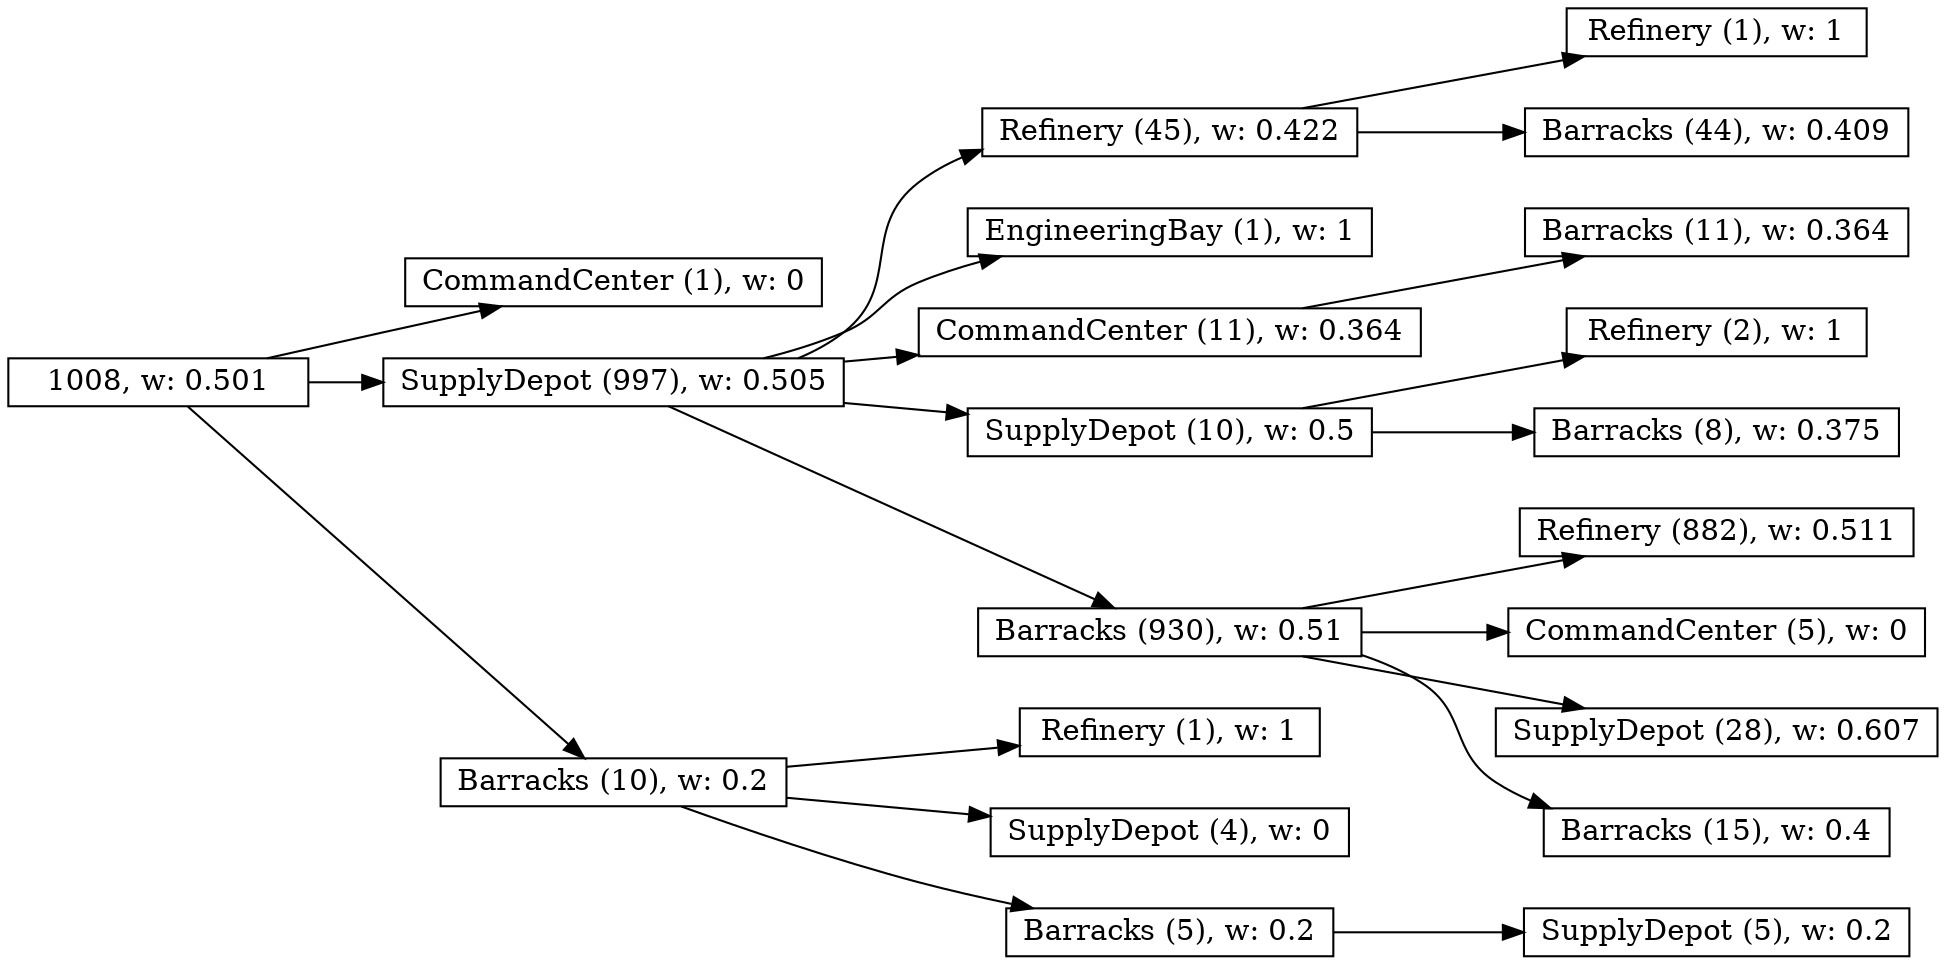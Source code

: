 digraph tree { nodesep=0.35; charset="latin1"; rankdir=LR; fixedsize=true;
node [stype="rounded,filled", width=2, height=0, shape=box, fillcolor="#888888", concentrate=true]
868443699 [label="1008, w: 0.501"]
1634384081 [label="CommandCenter (1), w: 0"]
629920590 [label="SupplyDepot (997), w: 0.505"]
2128460067 [label="Refinery (45), w: 0.422"]
245754343 [label="Refinery (1), w: 1"]
782189620 [label="Barracks (44), w: 0.409"]
2128460067 -> 245754343
2128460067 -> 782189620
1513540053 [label="EngineeringBay (1), w: 1"]
1123872056 [label="CommandCenter (11), w: 0.364"]
1798969827 [label="Barracks (11), w: 0.364"]
1123872056 -> 1798969827
863616276 [label="SupplyDepot (10), w: 0.5"]
2104264306 [label="Refinery (2), w: 1"]
1609492146 [label="Barracks (8), w: 0.375"]
863616276 -> 2104264306
863616276 -> 1609492146
1030480210 [label="Barracks (930), w: 0.51"]
1972760062 [label="Refinery (882), w: 0.511"]
1178336001 [label="CommandCenter (5), w: 0"]
198976173 [label="SupplyDepot (28), w: 0.607"]
560501232 [label="Barracks (15), w: 0.4"]
1030480210 -> 1972760062
1030480210 -> 1178336001
1030480210 -> 198976173
1030480210 -> 560501232
629920590 -> 2128460067
629920590 -> 1513540053
629920590 -> 1123872056
629920590 -> 863616276
629920590 -> 1030480210
1480930482 [label="Barracks (10), w: 0.2"]
663142244 [label="Refinery (1), w: 1"]
2139050625 [label="SupplyDepot (4), w: 0"]
119948 [label="Barracks (5), w: 0.2"]
2015966036 [label="SupplyDepot (5), w: 0.2"]
119948 -> 2015966036
1480930482 -> 663142244
1480930482 -> 2139050625
1480930482 -> 119948
868443699 -> 1634384081
868443699 -> 629920590
868443699 -> 1480930482
}